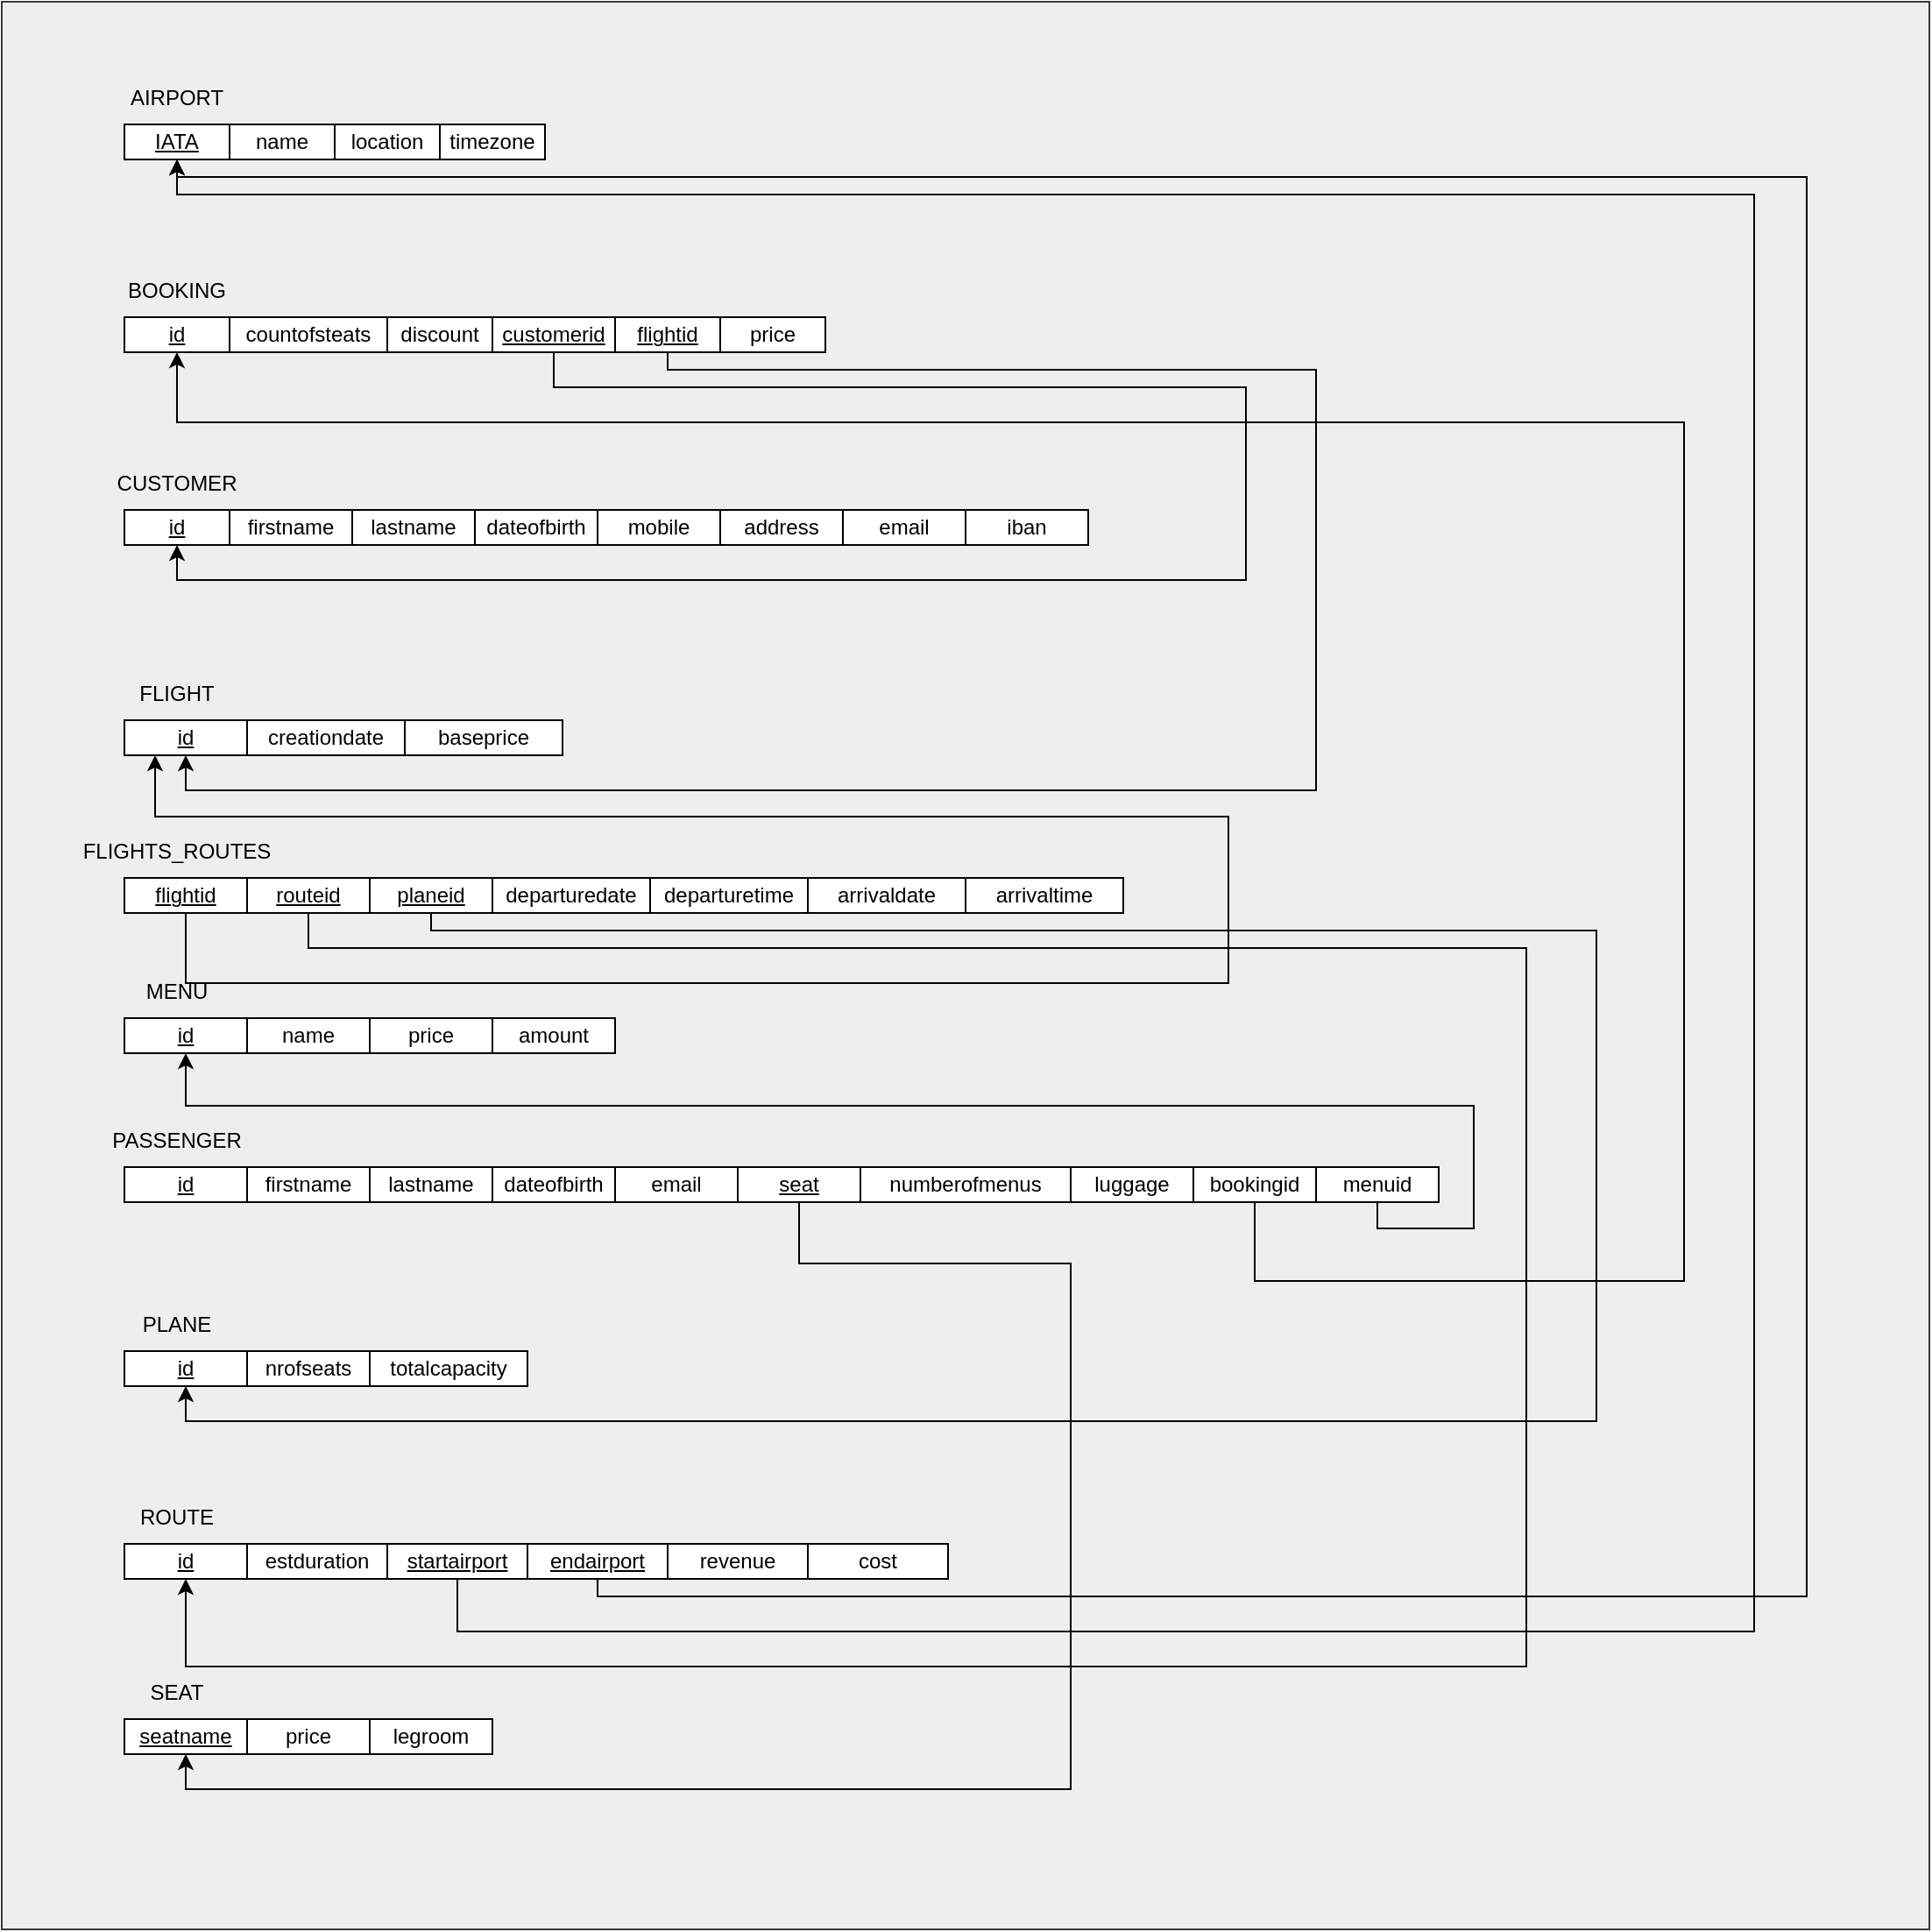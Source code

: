 <mxfile version="21.2.1" type="device">
  <diagram id="Aone2DToYYC46qstBsFU" name="Seite-1">
    <mxGraphModel dx="1835" dy="2154" grid="1" gridSize="10" guides="1" tooltips="1" connect="1" arrows="1" fold="1" page="1" pageScale="1" pageWidth="827" pageHeight="1169" math="0" shadow="0">
      <root>
        <mxCell id="0" />
        <mxCell id="1" parent="0" />
        <mxCell id="Cbs6OXAA2ZPn9XdeZTLc-74" value="" style="whiteSpace=wrap;html=1;aspect=fixed;fillColor=#eeeeee;strokeColor=#36393d;" vertex="1" parent="1">
          <mxGeometry x="80" y="-80" width="1100" height="1100" as="geometry" />
        </mxCell>
        <mxCell id="Cbs6OXAA2ZPn9XdeZTLc-2" value="&lt;u&gt;IATA&lt;/u&gt;" style="rounded=0;whiteSpace=wrap;html=1;" vertex="1" parent="1">
          <mxGeometry x="150" y="-10" width="60" height="20" as="geometry" />
        </mxCell>
        <mxCell id="Cbs6OXAA2ZPn9XdeZTLc-3" value="name" style="rounded=0;whiteSpace=wrap;html=1;" vertex="1" parent="1">
          <mxGeometry x="210" y="-10" width="60" height="20" as="geometry" />
        </mxCell>
        <mxCell id="Cbs6OXAA2ZPn9XdeZTLc-4" value="location" style="rounded=0;whiteSpace=wrap;html=1;" vertex="1" parent="1">
          <mxGeometry x="270" y="-10" width="60" height="20" as="geometry" />
        </mxCell>
        <mxCell id="Cbs6OXAA2ZPn9XdeZTLc-5" value="timezone" style="rounded=0;whiteSpace=wrap;html=1;" vertex="1" parent="1">
          <mxGeometry x="330" y="-10" width="60" height="20" as="geometry" />
        </mxCell>
        <mxCell id="Cbs6OXAA2ZPn9XdeZTLc-7" value="AIRPORT" style="text;html=1;strokeColor=none;fillColor=none;align=center;verticalAlign=middle;whiteSpace=wrap;rounded=0;" vertex="1" parent="1">
          <mxGeometry x="150" y="-40" width="60" height="30" as="geometry" />
        </mxCell>
        <mxCell id="Cbs6OXAA2ZPn9XdeZTLc-9" value="&lt;u&gt;id&lt;/u&gt;" style="rounded=0;whiteSpace=wrap;html=1;" vertex="1" parent="1">
          <mxGeometry x="150" y="100" width="60" height="20" as="geometry" />
        </mxCell>
        <mxCell id="Cbs6OXAA2ZPn9XdeZTLc-82" style="edgeStyle=orthogonalEdgeStyle;rounded=0;orthogonalLoop=1;jettySize=auto;html=1;entryX=0.5;entryY=1;entryDx=0;entryDy=0;" edge="1" parent="1" source="Cbs6OXAA2ZPn9XdeZTLc-10" target="Cbs6OXAA2ZPn9XdeZTLc-19">
          <mxGeometry relative="1" as="geometry">
            <Array as="points">
              <mxPoint x="395" y="140" />
              <mxPoint x="790" y="140" />
              <mxPoint x="790" y="250" />
              <mxPoint x="180" y="250" />
            </Array>
          </mxGeometry>
        </mxCell>
        <mxCell id="Cbs6OXAA2ZPn9XdeZTLc-10" value="&lt;u&gt;customerid&lt;/u&gt;" style="rounded=0;whiteSpace=wrap;html=1;" vertex="1" parent="1">
          <mxGeometry x="360" y="100" width="70" height="20" as="geometry" />
        </mxCell>
        <mxCell id="Cbs6OXAA2ZPn9XdeZTLc-11" value="price" style="rounded=0;whiteSpace=wrap;html=1;" vertex="1" parent="1">
          <mxGeometry x="490" y="100" width="60" height="20" as="geometry" />
        </mxCell>
        <mxCell id="Cbs6OXAA2ZPn9XdeZTLc-83" style="edgeStyle=orthogonalEdgeStyle;rounded=0;orthogonalLoop=1;jettySize=auto;html=1;entryX=0.5;entryY=1;entryDx=0;entryDy=0;" edge="1" parent="1" source="Cbs6OXAA2ZPn9XdeZTLc-12" target="Cbs6OXAA2ZPn9XdeZTLc-29">
          <mxGeometry relative="1" as="geometry">
            <Array as="points">
              <mxPoint x="460" y="130" />
              <mxPoint x="830" y="130" />
              <mxPoint x="830" y="370" />
              <mxPoint x="185" y="370" />
            </Array>
          </mxGeometry>
        </mxCell>
        <mxCell id="Cbs6OXAA2ZPn9XdeZTLc-12" value="&lt;u&gt;flightid&lt;/u&gt;" style="rounded=0;whiteSpace=wrap;html=1;" vertex="1" parent="1">
          <mxGeometry x="430" y="100" width="60" height="20" as="geometry" />
        </mxCell>
        <mxCell id="Cbs6OXAA2ZPn9XdeZTLc-13" value="discount" style="rounded=0;whiteSpace=wrap;html=1;" vertex="1" parent="1">
          <mxGeometry x="300" y="100" width="60" height="20" as="geometry" />
        </mxCell>
        <mxCell id="Cbs6OXAA2ZPn9XdeZTLc-14" value="countofsteats" style="rounded=0;whiteSpace=wrap;html=1;" vertex="1" parent="1">
          <mxGeometry x="210" y="100" width="90" height="20" as="geometry" />
        </mxCell>
        <mxCell id="Cbs6OXAA2ZPn9XdeZTLc-18" value="BOOKING" style="text;html=1;strokeColor=none;fillColor=none;align=center;verticalAlign=middle;whiteSpace=wrap;rounded=0;" vertex="1" parent="1">
          <mxGeometry x="150" y="70" width="60" height="30" as="geometry" />
        </mxCell>
        <mxCell id="Cbs6OXAA2ZPn9XdeZTLc-19" value="&lt;u&gt;id&lt;/u&gt;" style="rounded=0;whiteSpace=wrap;html=1;" vertex="1" parent="1">
          <mxGeometry x="150" y="210" width="60" height="20" as="geometry" />
        </mxCell>
        <mxCell id="Cbs6OXAA2ZPn9XdeZTLc-20" value="firstname" style="rounded=0;whiteSpace=wrap;html=1;" vertex="1" parent="1">
          <mxGeometry x="210" y="210" width="70" height="20" as="geometry" />
        </mxCell>
        <mxCell id="Cbs6OXAA2ZPn9XdeZTLc-21" value="lastname" style="rounded=0;whiteSpace=wrap;html=1;" vertex="1" parent="1">
          <mxGeometry x="280" y="210" width="70" height="20" as="geometry" />
        </mxCell>
        <mxCell id="Cbs6OXAA2ZPn9XdeZTLc-22" value="dateofbirth" style="rounded=0;whiteSpace=wrap;html=1;" vertex="1" parent="1">
          <mxGeometry x="350" y="210" width="70" height="20" as="geometry" />
        </mxCell>
        <mxCell id="Cbs6OXAA2ZPn9XdeZTLc-23" value="mobile" style="rounded=0;whiteSpace=wrap;html=1;" vertex="1" parent="1">
          <mxGeometry x="420" y="210" width="70" height="20" as="geometry" />
        </mxCell>
        <mxCell id="Cbs6OXAA2ZPn9XdeZTLc-24" value="address" style="rounded=0;whiteSpace=wrap;html=1;" vertex="1" parent="1">
          <mxGeometry x="490" y="210" width="70" height="20" as="geometry" />
        </mxCell>
        <mxCell id="Cbs6OXAA2ZPn9XdeZTLc-25" value="email" style="rounded=0;whiteSpace=wrap;html=1;" vertex="1" parent="1">
          <mxGeometry x="560" y="210" width="70" height="20" as="geometry" />
        </mxCell>
        <mxCell id="Cbs6OXAA2ZPn9XdeZTLc-26" value="iban" style="rounded=0;whiteSpace=wrap;html=1;" vertex="1" parent="1">
          <mxGeometry x="630" y="210" width="70" height="20" as="geometry" />
        </mxCell>
        <mxCell id="Cbs6OXAA2ZPn9XdeZTLc-27" value="CUSTOMER" style="text;html=1;strokeColor=none;fillColor=none;align=center;verticalAlign=middle;whiteSpace=wrap;rounded=0;" vertex="1" parent="1">
          <mxGeometry x="150" y="180" width="60" height="30" as="geometry" />
        </mxCell>
        <mxCell id="Cbs6OXAA2ZPn9XdeZTLc-29" value="&lt;u&gt;id&lt;/u&gt;" style="rounded=0;whiteSpace=wrap;html=1;" vertex="1" parent="1">
          <mxGeometry x="150" y="330" width="70" height="20" as="geometry" />
        </mxCell>
        <mxCell id="Cbs6OXAA2ZPn9XdeZTLc-30" value="creationdate" style="rounded=0;whiteSpace=wrap;html=1;" vertex="1" parent="1">
          <mxGeometry x="220" y="330" width="90" height="20" as="geometry" />
        </mxCell>
        <mxCell id="Cbs6OXAA2ZPn9XdeZTLc-31" value="baseprice" style="rounded=0;whiteSpace=wrap;html=1;" vertex="1" parent="1">
          <mxGeometry x="310" y="330" width="90" height="20" as="geometry" />
        </mxCell>
        <mxCell id="Cbs6OXAA2ZPn9XdeZTLc-87" style="edgeStyle=orthogonalEdgeStyle;rounded=0;orthogonalLoop=1;jettySize=auto;html=1;entryX=0.25;entryY=1;entryDx=0;entryDy=0;" edge="1" parent="1" source="Cbs6OXAA2ZPn9XdeZTLc-32" target="Cbs6OXAA2ZPn9XdeZTLc-29">
          <mxGeometry relative="1" as="geometry">
            <Array as="points">
              <mxPoint x="185" y="480" />
              <mxPoint x="780" y="480" />
              <mxPoint x="780" y="385" />
              <mxPoint x="167" y="385" />
            </Array>
          </mxGeometry>
        </mxCell>
        <mxCell id="Cbs6OXAA2ZPn9XdeZTLc-32" value="&lt;u&gt;flightid&lt;/u&gt;" style="rounded=0;whiteSpace=wrap;html=1;" vertex="1" parent="1">
          <mxGeometry x="150" y="420" width="70" height="20" as="geometry" />
        </mxCell>
        <mxCell id="Cbs6OXAA2ZPn9XdeZTLc-88" style="edgeStyle=orthogonalEdgeStyle;rounded=0;orthogonalLoop=1;jettySize=auto;html=1;entryX=0.5;entryY=1;entryDx=0;entryDy=0;" edge="1" parent="1" source="Cbs6OXAA2ZPn9XdeZTLc-33" target="Cbs6OXAA2ZPn9XdeZTLc-61">
          <mxGeometry relative="1" as="geometry">
            <Array as="points">
              <mxPoint x="255" y="460" />
              <mxPoint x="950" y="460" />
              <mxPoint x="950" y="870" />
              <mxPoint x="185" y="870" />
            </Array>
          </mxGeometry>
        </mxCell>
        <mxCell id="Cbs6OXAA2ZPn9XdeZTLc-33" value="&lt;u&gt;routeid&lt;/u&gt;" style="rounded=0;whiteSpace=wrap;html=1;" vertex="1" parent="1">
          <mxGeometry x="220" y="420" width="70" height="20" as="geometry" />
        </mxCell>
        <mxCell id="Cbs6OXAA2ZPn9XdeZTLc-89" style="edgeStyle=orthogonalEdgeStyle;rounded=0;orthogonalLoop=1;jettySize=auto;html=1;entryX=0.5;entryY=1;entryDx=0;entryDy=0;" edge="1" parent="1" source="Cbs6OXAA2ZPn9XdeZTLc-34" target="Cbs6OXAA2ZPn9XdeZTLc-53">
          <mxGeometry relative="1" as="geometry">
            <Array as="points">
              <mxPoint x="325" y="450" />
              <mxPoint x="990" y="450" />
              <mxPoint x="990" y="730" />
              <mxPoint x="185" y="730" />
            </Array>
          </mxGeometry>
        </mxCell>
        <mxCell id="Cbs6OXAA2ZPn9XdeZTLc-34" value="&lt;u&gt;planeid&lt;/u&gt;" style="rounded=0;whiteSpace=wrap;html=1;" vertex="1" parent="1">
          <mxGeometry x="290" y="420" width="70" height="20" as="geometry" />
        </mxCell>
        <mxCell id="Cbs6OXAA2ZPn9XdeZTLc-35" value="departuredate" style="rounded=0;whiteSpace=wrap;html=1;" vertex="1" parent="1">
          <mxGeometry x="360" y="420" width="90" height="20" as="geometry" />
        </mxCell>
        <mxCell id="Cbs6OXAA2ZPn9XdeZTLc-36" value="departuretime" style="rounded=0;whiteSpace=wrap;html=1;" vertex="1" parent="1">
          <mxGeometry x="450" y="420" width="90" height="20" as="geometry" />
        </mxCell>
        <mxCell id="Cbs6OXAA2ZPn9XdeZTLc-37" value="arrivaldate" style="rounded=0;whiteSpace=wrap;html=1;" vertex="1" parent="1">
          <mxGeometry x="540" y="420" width="90" height="20" as="geometry" />
        </mxCell>
        <mxCell id="Cbs6OXAA2ZPn9XdeZTLc-38" value="arrivaltime" style="rounded=0;whiteSpace=wrap;html=1;" vertex="1" parent="1">
          <mxGeometry x="630" y="420" width="90" height="20" as="geometry" />
        </mxCell>
        <mxCell id="Cbs6OXAA2ZPn9XdeZTLc-39" value="&lt;u&gt;id&lt;/u&gt;" style="rounded=0;whiteSpace=wrap;html=1;" vertex="1" parent="1">
          <mxGeometry x="150" y="500" width="70" height="20" as="geometry" />
        </mxCell>
        <mxCell id="Cbs6OXAA2ZPn9XdeZTLc-40" value="name" style="rounded=0;whiteSpace=wrap;html=1;" vertex="1" parent="1">
          <mxGeometry x="220" y="500" width="70" height="20" as="geometry" />
        </mxCell>
        <mxCell id="Cbs6OXAA2ZPn9XdeZTLc-41" value="price" style="rounded=0;whiteSpace=wrap;html=1;" vertex="1" parent="1">
          <mxGeometry x="290" y="500" width="70" height="20" as="geometry" />
        </mxCell>
        <mxCell id="Cbs6OXAA2ZPn9XdeZTLc-42" value="amount" style="rounded=0;whiteSpace=wrap;html=1;" vertex="1" parent="1">
          <mxGeometry x="360" y="500" width="70" height="20" as="geometry" />
        </mxCell>
        <mxCell id="Cbs6OXAA2ZPn9XdeZTLc-43" value="&lt;u&gt;id&lt;/u&gt;" style="rounded=0;whiteSpace=wrap;html=1;" vertex="1" parent="1">
          <mxGeometry x="150" y="585" width="70" height="20" as="geometry" />
        </mxCell>
        <mxCell id="Cbs6OXAA2ZPn9XdeZTLc-44" value="firstname" style="rounded=0;whiteSpace=wrap;html=1;" vertex="1" parent="1">
          <mxGeometry x="220" y="585" width="70" height="20" as="geometry" />
        </mxCell>
        <mxCell id="Cbs6OXAA2ZPn9XdeZTLc-45" value="lastname" style="rounded=0;whiteSpace=wrap;html=1;" vertex="1" parent="1">
          <mxGeometry x="290" y="585" width="70" height="20" as="geometry" />
        </mxCell>
        <mxCell id="Cbs6OXAA2ZPn9XdeZTLc-46" value="dateofbirth" style="rounded=0;whiteSpace=wrap;html=1;" vertex="1" parent="1">
          <mxGeometry x="360" y="585" width="70" height="20" as="geometry" />
        </mxCell>
        <mxCell id="Cbs6OXAA2ZPn9XdeZTLc-47" value="email" style="rounded=0;whiteSpace=wrap;html=1;" vertex="1" parent="1">
          <mxGeometry x="430" y="585" width="70" height="20" as="geometry" />
        </mxCell>
        <mxCell id="Cbs6OXAA2ZPn9XdeZTLc-80" style="edgeStyle=orthogonalEdgeStyle;rounded=0;orthogonalLoop=1;jettySize=auto;html=1;entryX=0.5;entryY=1;entryDx=0;entryDy=0;" edge="1" parent="1" source="Cbs6OXAA2ZPn9XdeZTLc-48" target="Cbs6OXAA2ZPn9XdeZTLc-68">
          <mxGeometry relative="1" as="geometry">
            <Array as="points">
              <mxPoint x="535" y="640" />
              <mxPoint x="690" y="640" />
              <mxPoint x="690" y="940" />
              <mxPoint x="185" y="940" />
            </Array>
          </mxGeometry>
        </mxCell>
        <mxCell id="Cbs6OXAA2ZPn9XdeZTLc-48" value="&lt;u&gt;seat&lt;/u&gt;" style="rounded=0;whiteSpace=wrap;html=1;" vertex="1" parent="1">
          <mxGeometry x="500" y="585" width="70" height="20" as="geometry" />
        </mxCell>
        <mxCell id="Cbs6OXAA2ZPn9XdeZTLc-49" value="numberofmenus" style="rounded=0;whiteSpace=wrap;html=1;" vertex="1" parent="1">
          <mxGeometry x="570" y="585" width="120" height="20" as="geometry" />
        </mxCell>
        <mxCell id="Cbs6OXAA2ZPn9XdeZTLc-50" value="luggage" style="rounded=0;whiteSpace=wrap;html=1;" vertex="1" parent="1">
          <mxGeometry x="690" y="585" width="70" height="20" as="geometry" />
        </mxCell>
        <mxCell id="Cbs6OXAA2ZPn9XdeZTLc-79" style="edgeStyle=orthogonalEdgeStyle;rounded=0;orthogonalLoop=1;jettySize=auto;html=1;entryX=0.5;entryY=1;entryDx=0;entryDy=0;" edge="1" parent="1" source="Cbs6OXAA2ZPn9XdeZTLc-51" target="Cbs6OXAA2ZPn9XdeZTLc-39">
          <mxGeometry relative="1" as="geometry">
            <Array as="points">
              <mxPoint x="865" y="620" />
              <mxPoint x="920" y="620" />
              <mxPoint x="920" y="550" />
              <mxPoint x="185" y="550" />
            </Array>
          </mxGeometry>
        </mxCell>
        <mxCell id="Cbs6OXAA2ZPn9XdeZTLc-51" value="menuid" style="rounded=0;whiteSpace=wrap;html=1;" vertex="1" parent="1">
          <mxGeometry x="830" y="585" width="70" height="20" as="geometry" />
        </mxCell>
        <mxCell id="Cbs6OXAA2ZPn9XdeZTLc-77" style="edgeStyle=orthogonalEdgeStyle;rounded=0;orthogonalLoop=1;jettySize=auto;html=1;entryX=0.5;entryY=1;entryDx=0;entryDy=0;" edge="1" parent="1" source="Cbs6OXAA2ZPn9XdeZTLc-52" target="Cbs6OXAA2ZPn9XdeZTLc-9">
          <mxGeometry relative="1" as="geometry">
            <Array as="points">
              <mxPoint x="795" y="650" />
              <mxPoint x="1040" y="650" />
              <mxPoint x="1040" y="160" />
              <mxPoint x="180" y="160" />
            </Array>
          </mxGeometry>
        </mxCell>
        <mxCell id="Cbs6OXAA2ZPn9XdeZTLc-52" value="bookingid" style="rounded=0;whiteSpace=wrap;html=1;" vertex="1" parent="1">
          <mxGeometry x="760" y="585" width="70" height="20" as="geometry" />
        </mxCell>
        <mxCell id="Cbs6OXAA2ZPn9XdeZTLc-53" value="&lt;u&gt;id&lt;/u&gt;" style="rounded=0;whiteSpace=wrap;html=1;" vertex="1" parent="1">
          <mxGeometry x="150" y="690" width="70" height="20" as="geometry" />
        </mxCell>
        <mxCell id="Cbs6OXAA2ZPn9XdeZTLc-54" value="nrofseats" style="rounded=0;whiteSpace=wrap;html=1;" vertex="1" parent="1">
          <mxGeometry x="220" y="690" width="70" height="20" as="geometry" />
        </mxCell>
        <mxCell id="Cbs6OXAA2ZPn9XdeZTLc-55" value="totalcapacity" style="rounded=0;whiteSpace=wrap;html=1;" vertex="1" parent="1">
          <mxGeometry x="290" y="690" width="90" height="20" as="geometry" />
        </mxCell>
        <mxCell id="Cbs6OXAA2ZPn9XdeZTLc-56" value="FLIGHT" style="text;html=1;strokeColor=none;fillColor=none;align=center;verticalAlign=middle;whiteSpace=wrap;rounded=0;" vertex="1" parent="1">
          <mxGeometry x="150" y="300" width="60" height="30" as="geometry" />
        </mxCell>
        <mxCell id="Cbs6OXAA2ZPn9XdeZTLc-57" value="FLIGHTS_ROUTES" style="text;html=1;strokeColor=none;fillColor=none;align=center;verticalAlign=middle;whiteSpace=wrap;rounded=0;" vertex="1" parent="1">
          <mxGeometry x="150" y="390" width="60" height="30" as="geometry" />
        </mxCell>
        <mxCell id="Cbs6OXAA2ZPn9XdeZTLc-58" value="MENU" style="text;html=1;strokeColor=none;fillColor=none;align=center;verticalAlign=middle;whiteSpace=wrap;rounded=0;" vertex="1" parent="1">
          <mxGeometry x="150" y="470" width="60" height="30" as="geometry" />
        </mxCell>
        <mxCell id="Cbs6OXAA2ZPn9XdeZTLc-59" value="PASSENGER" style="text;html=1;strokeColor=none;fillColor=none;align=center;verticalAlign=middle;whiteSpace=wrap;rounded=0;" vertex="1" parent="1">
          <mxGeometry x="150" y="555" width="60" height="30" as="geometry" />
        </mxCell>
        <mxCell id="Cbs6OXAA2ZPn9XdeZTLc-60" value="PLANE" style="text;html=1;strokeColor=none;fillColor=none;align=center;verticalAlign=middle;whiteSpace=wrap;rounded=0;" vertex="1" parent="1">
          <mxGeometry x="150" y="660" width="60" height="30" as="geometry" />
        </mxCell>
        <mxCell id="Cbs6OXAA2ZPn9XdeZTLc-61" value="&lt;u&gt;id&lt;/u&gt;" style="rounded=0;whiteSpace=wrap;html=1;" vertex="1" parent="1">
          <mxGeometry x="150" y="800" width="70" height="20" as="geometry" />
        </mxCell>
        <mxCell id="Cbs6OXAA2ZPn9XdeZTLc-62" value="estduration" style="rounded=0;whiteSpace=wrap;html=1;" vertex="1" parent="1">
          <mxGeometry x="220" y="800" width="80" height="20" as="geometry" />
        </mxCell>
        <mxCell id="Cbs6OXAA2ZPn9XdeZTLc-84" style="edgeStyle=orthogonalEdgeStyle;rounded=0;orthogonalLoop=1;jettySize=auto;html=1;entryX=0.5;entryY=1;entryDx=0;entryDy=0;" edge="1" parent="1" source="Cbs6OXAA2ZPn9XdeZTLc-63" target="Cbs6OXAA2ZPn9XdeZTLc-2">
          <mxGeometry relative="1" as="geometry">
            <Array as="points">
              <mxPoint x="340" y="850" />
              <mxPoint x="1080" y="850" />
              <mxPoint x="1080" y="30" />
              <mxPoint x="180" y="30" />
            </Array>
          </mxGeometry>
        </mxCell>
        <mxCell id="Cbs6OXAA2ZPn9XdeZTLc-63" value="&lt;u&gt;startairport&lt;/u&gt;" style="rounded=0;whiteSpace=wrap;html=1;" vertex="1" parent="1">
          <mxGeometry x="300" y="800" width="80" height="20" as="geometry" />
        </mxCell>
        <mxCell id="Cbs6OXAA2ZPn9XdeZTLc-85" style="edgeStyle=orthogonalEdgeStyle;rounded=0;orthogonalLoop=1;jettySize=auto;html=1;" edge="1" parent="1" source="Cbs6OXAA2ZPn9XdeZTLc-64">
          <mxGeometry relative="1" as="geometry">
            <mxPoint x="180.0" y="10" as="targetPoint" />
            <Array as="points">
              <mxPoint x="420" y="830" />
              <mxPoint x="1110" y="830" />
              <mxPoint x="1110" y="20" />
              <mxPoint x="180" y="20" />
            </Array>
          </mxGeometry>
        </mxCell>
        <mxCell id="Cbs6OXAA2ZPn9XdeZTLc-64" value="&lt;u&gt;endairport&lt;/u&gt;" style="rounded=0;whiteSpace=wrap;html=1;" vertex="1" parent="1">
          <mxGeometry x="380" y="800" width="80" height="20" as="geometry" />
        </mxCell>
        <mxCell id="Cbs6OXAA2ZPn9XdeZTLc-65" value="revenue" style="rounded=0;whiteSpace=wrap;html=1;" vertex="1" parent="1">
          <mxGeometry x="460" y="800" width="80" height="20" as="geometry" />
        </mxCell>
        <mxCell id="Cbs6OXAA2ZPn9XdeZTLc-66" value="cost" style="rounded=0;whiteSpace=wrap;html=1;" vertex="1" parent="1">
          <mxGeometry x="540" y="800" width="80" height="20" as="geometry" />
        </mxCell>
        <mxCell id="Cbs6OXAA2ZPn9XdeZTLc-67" value="ROUTE" style="text;html=1;strokeColor=none;fillColor=none;align=center;verticalAlign=middle;whiteSpace=wrap;rounded=0;" vertex="1" parent="1">
          <mxGeometry x="150" y="770" width="60" height="30" as="geometry" />
        </mxCell>
        <mxCell id="Cbs6OXAA2ZPn9XdeZTLc-68" value="&lt;u&gt;seatname&lt;/u&gt;" style="rounded=0;whiteSpace=wrap;html=1;" vertex="1" parent="1">
          <mxGeometry x="150" y="900" width="70" height="20" as="geometry" />
        </mxCell>
        <mxCell id="Cbs6OXAA2ZPn9XdeZTLc-69" value="price" style="rounded=0;whiteSpace=wrap;html=1;" vertex="1" parent="1">
          <mxGeometry x="220" y="900" width="70" height="20" as="geometry" />
        </mxCell>
        <mxCell id="Cbs6OXAA2ZPn9XdeZTLc-70" value="legroom" style="rounded=0;whiteSpace=wrap;html=1;" vertex="1" parent="1">
          <mxGeometry x="290" y="900" width="70" height="20" as="geometry" />
        </mxCell>
        <mxCell id="Cbs6OXAA2ZPn9XdeZTLc-71" value="SEAT" style="text;html=1;strokeColor=none;fillColor=none;align=center;verticalAlign=middle;whiteSpace=wrap;rounded=0;" vertex="1" parent="1">
          <mxGeometry x="150" y="870" width="60" height="30" as="geometry" />
        </mxCell>
      </root>
    </mxGraphModel>
  </diagram>
</mxfile>
